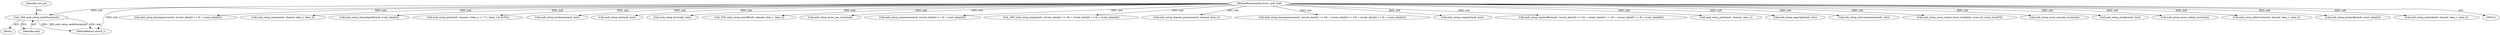 digraph "0_wildmidi_660b513d99bced8783a4a5984ac2f742c74ebbdd_4@pointer" {
"1001062" [label="(Call,_WM_midi_setup_endoftrack(mdi))"];
"1000142" [label="(MethodParameterIn,struct _mdi *mdi)"];
"1001212" [label="(Call,midi_setup_keysignature(mdi, ((event_data[2] << 8) + event_data[3])))"];
"1000246" [label="(Call,midi_setup_noteon(mdi, channel, data_1, data_2))"];
"1001061" [label="(Block,)"];
"1000142" [label="(MethodParameterIn,struct _mdi *mdi)"];
"1001018" [label="(Call,midi_setup_channelprefix(mdi, event_data[2]))"];
"1000332" [label="(Call,midi_setup_pitch(mdi, channel, ((data_2 << 7) | (data_1 & 0x7f))))"];
"1000706" [label="(Call,midi_setup_trackname(mdi, text))"];
"1000450" [label="(Call,midi_setup_text(mdi, text))"];
"1000852" [label="(Call,midi_setup_lyric(mdi, text))"];
"1000219" [label="(Call,_WM_midi_setup_noteoff(mdi, channel, data_1, data_2))"];
"1001065" [label="(Identifier,ret_cnt)"];
"1001501" [label="(Call,midi_setup_sysex_gm_reset(mdi))"];
"1000369" [label="(Call,midi_setup_sequenceno(mdi, ((event_data[2] << 8) + event_data[3])))"];
"1001081" [label="(Call,_WM_midi_setup_tempo(mdi, ((event_data[2] << 16) + (event_data[3] << 8) + event_data[4])))"];
"1000314" [label="(Call,midi_setup_channel_pressure(mdi, channel, data_1))"];
"1001063" [label="(Identifier,mdi)"];
"1001172" [label="(Call,midi_setup_timesignature(mdi, ((event_data[2] << 24) + (event_data[3] << 16) + (event_data[4] << 8) + event_data[5])))"];
"1000998" [label="(Call,midi_setup_cuepoint(mdi, text))"];
"1001115" [label="(Call,midi_setup_smpteoffset(mdi, ((event_data[3] << 24) + (event_data[4] << 16) + (event_data[5] << 8) + event_data[6])))"];
"1000301" [label="(Call,midi_setup_patch(mdi, channel, data_1))"];
"1000633" [label="(Call,midi_setup_copyright(mdi, text))"];
"1001062" [label="(Call,_WM_midi_setup_endoftrack(mdi))"];
"1000779" [label="(Call,midi_setup_instrumentname(mdi, text))"];
"1001457" [label="(Call,midi_setup_sysex_roland_drum_track(mdi, sysex_ch, sysex_store[7]))"];
"1001512" [label="(Call,midi_setup_sysex_yamaha_reset(mdi))"];
"1000925" [label="(Call,midi_setup_marker(mdi, text))"];
"1001483" [label="(Call,midi_setup_sysex_roland_reset(mdi))"];
"1000266" [label="(Call,midi_setup_aftertouch(mdi, channel, data_1, data_2))"];
"1001550" [label="(MethodReturn,uint32_t)"];
"1001040" [label="(Call,midi_setup_portprefix(mdi, event_data[2]))"];
"1000286" [label="(Call,midi_setup_control(mdi, channel, data_1, data_2))"];
"1001062" -> "1001061"  [label="AST: "];
"1001062" -> "1001063"  [label="CFG: "];
"1001063" -> "1001062"  [label="AST: "];
"1001065" -> "1001062"  [label="CFG: "];
"1001062" -> "1001550"  [label="DDG: _WM_midi_setup_endoftrack(mdi)"];
"1001062" -> "1001550"  [label="DDG: mdi"];
"1000142" -> "1001062"  [label="DDG: mdi"];
"1000142" -> "1000141"  [label="AST: "];
"1000142" -> "1001550"  [label="DDG: mdi"];
"1000142" -> "1000219"  [label="DDG: mdi"];
"1000142" -> "1000246"  [label="DDG: mdi"];
"1000142" -> "1000266"  [label="DDG: mdi"];
"1000142" -> "1000286"  [label="DDG: mdi"];
"1000142" -> "1000301"  [label="DDG: mdi"];
"1000142" -> "1000314"  [label="DDG: mdi"];
"1000142" -> "1000332"  [label="DDG: mdi"];
"1000142" -> "1000369"  [label="DDG: mdi"];
"1000142" -> "1000450"  [label="DDG: mdi"];
"1000142" -> "1000633"  [label="DDG: mdi"];
"1000142" -> "1000706"  [label="DDG: mdi"];
"1000142" -> "1000779"  [label="DDG: mdi"];
"1000142" -> "1000852"  [label="DDG: mdi"];
"1000142" -> "1000925"  [label="DDG: mdi"];
"1000142" -> "1000998"  [label="DDG: mdi"];
"1000142" -> "1001018"  [label="DDG: mdi"];
"1000142" -> "1001040"  [label="DDG: mdi"];
"1000142" -> "1001081"  [label="DDG: mdi"];
"1000142" -> "1001115"  [label="DDG: mdi"];
"1000142" -> "1001172"  [label="DDG: mdi"];
"1000142" -> "1001212"  [label="DDG: mdi"];
"1000142" -> "1001457"  [label="DDG: mdi"];
"1000142" -> "1001483"  [label="DDG: mdi"];
"1000142" -> "1001501"  [label="DDG: mdi"];
"1000142" -> "1001512"  [label="DDG: mdi"];
}
